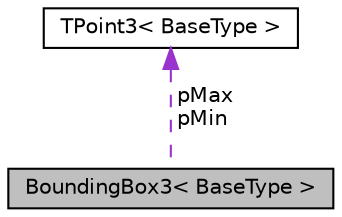 digraph "BoundingBox3&lt; BaseType &gt;"
{
 // LATEX_PDF_SIZE
  edge [fontname="Helvetica",fontsize="10",labelfontname="Helvetica",labelfontsize="10"];
  node [fontname="Helvetica",fontsize="10",shape="box"];
  Node1 [label="BoundingBox3\< BaseType \>",height=0.2,width=0.4,color="black", fillcolor="grey75", style="filled", fontcolor="black",tooltip="Axis-aligned bounding box 3D base type, the box edges are mutually perpendicular and aligned to axes."];
  Node2 -> Node1 [dir="back",color="darkorchid3",fontsize="10",style="dashed",label=" pMax\npMin" ];
  Node2 [label="TPoint3\< BaseType \>",height=0.2,width=0.4,color="black", fillcolor="white", style="filled",URL="$struct_t_point3.html",tooltip=" "];
}

